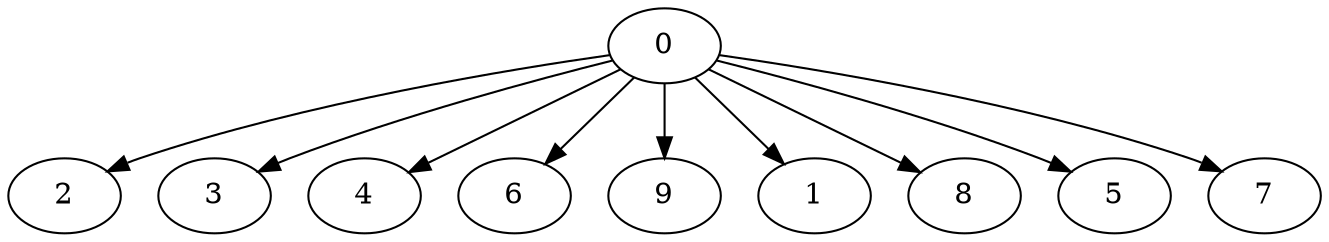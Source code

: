 digraph "Fork_Nodes_10_CCR_10.00_WeightType_Random#2" {
	graph ["Duplicate states"=0,
		GraphType=Fork,
		"Max states in OPEN"=0,
		Modes="120000ms; topo-ordered tasks, ; Pruning: task equivalence, fixed order ready list, ; F-value: ; Optimisation: best schedule length (\
SL) optimisation on equal, ",
		NumberOfTasks=10,
		"Pruned using list schedule length"=9,
		"States removed from OPEN"=0,
		TargetSystem="Homogeneous-2",
		"Time to schedule (ms)"=78,
		"Total idle time"=52,
		"Total schedule length"=61,
		"Total sequential time"=68,
		"Total states created"=35
	];
	0	["Finish time"=10,
		Processor=0,
		"Start time"=0,
		Weight=10];
	2	["Finish time"=40,
		Processor=0,
		"Start time"=30,
		Weight=10];
	0 -> 2	[Weight=83];
	3	["Finish time"=20,
		Processor=0,
		"Start time"=10,
		Weight=10];
	0 -> 3	[Weight=42];
	4	["Finish time"=27,
		Processor=0,
		"Start time"=20,
		Weight=7];
	0 -> 4	[Weight=56];
	6	["Finish time"=61,
		Processor=0,
		"Start time"=54,
		Weight=7];
	0 -> 6	[Weight=125];
	9	["Finish time"=59,
		Processor=1,
		"Start time"=52,
		Weight=7];
	0 -> 9	[Weight=42];
	1	["Finish time"=54,
		Processor=0,
		"Start time"=49,
		Weight=5];
	0 -> 1	[Weight=97];
	8	["Finish time"=45,
		Processor=0,
		"Start time"=40,
		Weight=5];
	0 -> 8	[Weight=83];
	5	["Finish time"=49,
		Processor=0,
		"Start time"=45,
		Weight=4];
	0 -> 5	[Weight=83];
	7	["Finish time"=30,
		Processor=0,
		"Start time"=27,
		Weight=3];
	0 -> 7	[Weight=69];
}
